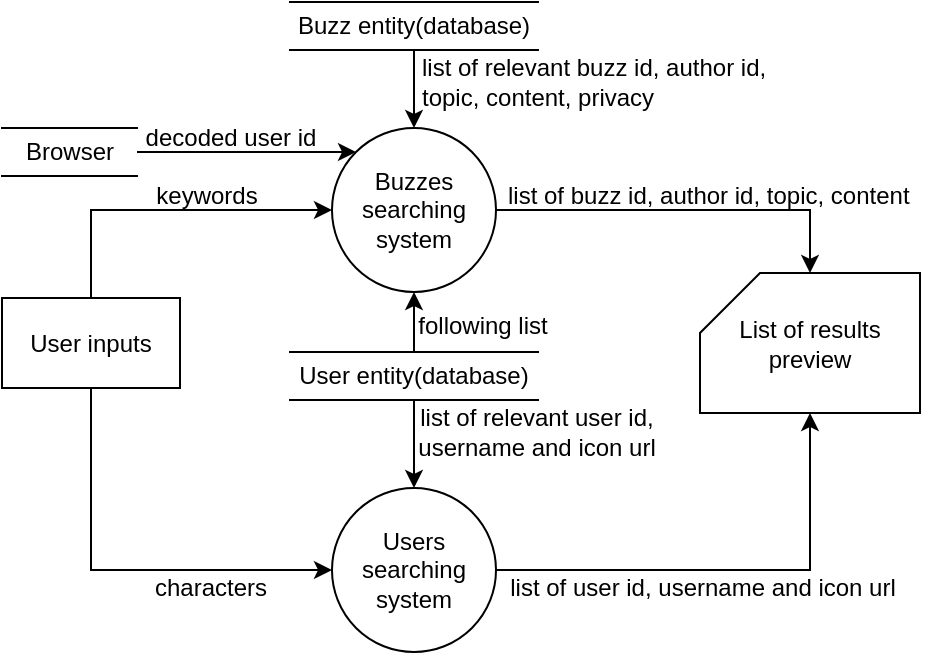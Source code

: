 <mxfile version="20.8.23" type="github">
  <diagram name="Page-1" id="9YmloKGF_sG4EpKnLpjf">
    <mxGraphModel dx="1164" dy="608" grid="0" gridSize="10" guides="1" tooltips="1" connect="1" arrows="1" fold="1" page="1" pageScale="1" pageWidth="1169" pageHeight="827" math="0" shadow="0">
      <root>
        <mxCell id="0" />
        <mxCell id="1" parent="0" />
        <mxCell id="pohXRElBlYt3h0nsoJPt-40" style="edgeStyle=orthogonalEdgeStyle;rounded=0;orthogonalLoop=1;jettySize=auto;html=1;exitX=1;exitY=0.5;exitDx=0;exitDy=0;entryX=0.5;entryY=0;entryDx=0;entryDy=0;entryPerimeter=0;" parent="1" source="pohXRElBlYt3h0nsoJPt-42" target="pohXRElBlYt3h0nsoJPt-46" edge="1">
          <mxGeometry relative="1" as="geometry">
            <mxPoint x="557" y="348" as="targetPoint" />
          </mxGeometry>
        </mxCell>
        <mxCell id="pohXRElBlYt3h0nsoJPt-42" value="Buzzes searching system" style="ellipse;whiteSpace=wrap;html=1;aspect=fixed;" parent="1" vertex="1">
          <mxGeometry x="376" y="308" width="82" height="82" as="geometry" />
        </mxCell>
        <mxCell id="iflKEvrKNkhP66vfgCcD-20" style="edgeStyle=orthogonalEdgeStyle;rounded=0;orthogonalLoop=1;jettySize=auto;html=1;exitX=0.5;exitY=1;exitDx=0;exitDy=0;" parent="1" source="pohXRElBlYt3h0nsoJPt-44" target="pohXRElBlYt3h0nsoJPt-42" edge="1">
          <mxGeometry relative="1" as="geometry" />
        </mxCell>
        <mxCell id="pohXRElBlYt3h0nsoJPt-44" value="Buzz entity(database)" style="shape=partialRectangle;whiteSpace=wrap;html=1;left=0;right=0;fillColor=none;" parent="1" vertex="1">
          <mxGeometry x="355" y="245" width="124" height="24" as="geometry" />
        </mxCell>
        <mxCell id="pohXRElBlYt3h0nsoJPt-46" value="List of results preview" style="shape=card;whiteSpace=wrap;html=1;" parent="1" vertex="1">
          <mxGeometry x="560" y="380.5" width="110" height="70" as="geometry" />
        </mxCell>
        <mxCell id="pohXRElBlYt3h0nsoJPt-47" value="keywords" style="text;html=1;align=center;verticalAlign=middle;resizable=0;points=[];autosize=1;strokeColor=none;fillColor=none;" parent="1" vertex="1">
          <mxGeometry x="278" y="329" width="69" height="26" as="geometry" />
        </mxCell>
        <mxCell id="pohXRElBlYt3h0nsoJPt-50" value="list of relevant&amp;nbsp;buzz id, author id,&lt;br&gt;topic, content, privacy" style="text;html=1;align=left;verticalAlign=middle;resizable=0;points=[];autosize=1;strokeColor=none;fillColor=none;" parent="1" vertex="1">
          <mxGeometry x="418.5" y="265" width="190" height="40" as="geometry" />
        </mxCell>
        <mxCell id="iflKEvrKNkhP66vfgCcD-29" style="edgeStyle=orthogonalEdgeStyle;rounded=0;orthogonalLoop=1;jettySize=auto;html=1;exitX=0.5;exitY=0;exitDx=0;exitDy=0;entryX=0;entryY=0.5;entryDx=0;entryDy=0;" parent="1" source="iflKEvrKNkhP66vfgCcD-3" target="pohXRElBlYt3h0nsoJPt-42" edge="1">
          <mxGeometry relative="1" as="geometry" />
        </mxCell>
        <mxCell id="iflKEvrKNkhP66vfgCcD-30" style="edgeStyle=orthogonalEdgeStyle;rounded=0;orthogonalLoop=1;jettySize=auto;html=1;exitX=0.5;exitY=1;exitDx=0;exitDy=0;entryX=0;entryY=0.5;entryDx=0;entryDy=0;" parent="1" source="iflKEvrKNkhP66vfgCcD-3" target="iflKEvrKNkhP66vfgCcD-8" edge="1">
          <mxGeometry relative="1" as="geometry" />
        </mxCell>
        <mxCell id="iflKEvrKNkhP66vfgCcD-3" value="User inputs" style="rounded=0;whiteSpace=wrap;html=1;" parent="1" vertex="1">
          <mxGeometry x="211" y="393" width="89" height="45" as="geometry" />
        </mxCell>
        <mxCell id="iflKEvrKNkhP66vfgCcD-6" style="edgeStyle=orthogonalEdgeStyle;rounded=0;orthogonalLoop=1;jettySize=auto;html=1;exitX=1;exitY=0.5;exitDx=0;exitDy=0;entryX=0.5;entryY=1;entryDx=0;entryDy=0;entryPerimeter=0;" parent="1" source="iflKEvrKNkhP66vfgCcD-8" target="pohXRElBlYt3h0nsoJPt-46" edge="1">
          <mxGeometry relative="1" as="geometry">
            <mxPoint x="613.89" y="520.65" as="targetPoint" />
          </mxGeometry>
        </mxCell>
        <mxCell id="iflKEvrKNkhP66vfgCcD-8" value="Users searching system" style="ellipse;whiteSpace=wrap;html=1;aspect=fixed;" parent="1" vertex="1">
          <mxGeometry x="376" y="488" width="82" height="82" as="geometry" />
        </mxCell>
        <mxCell id="iflKEvrKNkhP66vfgCcD-19" style="edgeStyle=orthogonalEdgeStyle;rounded=0;orthogonalLoop=1;jettySize=auto;html=1;exitX=0.5;exitY=1;exitDx=0;exitDy=0;entryX=0.5;entryY=0;entryDx=0;entryDy=0;" parent="1" source="iflKEvrKNkhP66vfgCcD-10" target="iflKEvrKNkhP66vfgCcD-8" edge="1">
          <mxGeometry relative="1" as="geometry" />
        </mxCell>
        <mxCell id="iflKEvrKNkhP66vfgCcD-24" style="edgeStyle=orthogonalEdgeStyle;rounded=0;orthogonalLoop=1;jettySize=auto;html=1;exitX=0.5;exitY=0;exitDx=0;exitDy=0;entryX=0.5;entryY=1;entryDx=0;entryDy=0;" parent="1" source="iflKEvrKNkhP66vfgCcD-10" target="pohXRElBlYt3h0nsoJPt-42" edge="1">
          <mxGeometry relative="1" as="geometry" />
        </mxCell>
        <mxCell id="iflKEvrKNkhP66vfgCcD-10" value="User entity(database)" style="shape=partialRectangle;whiteSpace=wrap;html=1;left=0;right=0;fillColor=none;" parent="1" vertex="1">
          <mxGeometry x="355" y="420" width="124" height="24" as="geometry" />
        </mxCell>
        <mxCell id="iflKEvrKNkhP66vfgCcD-12" value="characters" style="text;html=1;align=center;verticalAlign=middle;resizable=0;points=[];autosize=1;strokeColor=none;fillColor=none;" parent="1" vertex="1">
          <mxGeometry x="278" y="525" width="74" height="26" as="geometry" />
        </mxCell>
        <mxCell id="iflKEvrKNkhP66vfgCcD-22" style="edgeStyle=orthogonalEdgeStyle;rounded=0;orthogonalLoop=1;jettySize=auto;html=1;exitX=1;exitY=0.5;exitDx=0;exitDy=0;entryX=0;entryY=0;entryDx=0;entryDy=0;" parent="1" source="iflKEvrKNkhP66vfgCcD-21" target="pohXRElBlYt3h0nsoJPt-42" edge="1">
          <mxGeometry relative="1" as="geometry" />
        </mxCell>
        <mxCell id="iflKEvrKNkhP66vfgCcD-21" value="Browser" style="shape=partialRectangle;whiteSpace=wrap;html=1;left=0;right=0;fillColor=none;" parent="1" vertex="1">
          <mxGeometry x="211" y="308" width="67.5" height="24" as="geometry" />
        </mxCell>
        <mxCell id="iflKEvrKNkhP66vfgCcD-23" value="decoded user id" style="text;html=1;align=center;verticalAlign=middle;resizable=0;points=[];autosize=1;strokeColor=none;fillColor=none;" parent="1" vertex="1">
          <mxGeometry x="273" y="300" width="103" height="26" as="geometry" />
        </mxCell>
        <mxCell id="iflKEvrKNkhP66vfgCcD-27" value="following list" style="text;html=1;align=center;verticalAlign=middle;resizable=0;points=[];autosize=1;strokeColor=none;fillColor=none;" parent="1" vertex="1">
          <mxGeometry x="409" y="394" width="83" height="26" as="geometry" />
        </mxCell>
        <mxCell id="iflKEvrKNkhP66vfgCcD-28" value="list of buzz id, author id,&amp;nbsp;topic, content" style="text;html=1;align=left;verticalAlign=middle;resizable=0;points=[];autosize=1;strokeColor=none;fillColor=none;" parent="1" vertex="1">
          <mxGeometry x="462" y="329" width="219" height="26" as="geometry" />
        </mxCell>
        <mxCell id="j2PoIiGOdRJyMPXFUcHl-1" value="list of user id, username and icon url" style="text;html=1;align=center;verticalAlign=middle;resizable=0;points=[];autosize=1;strokeColor=none;fillColor=none;" vertex="1" parent="1">
          <mxGeometry x="455" y="525" width="211" height="26" as="geometry" />
        </mxCell>
        <mxCell id="j2PoIiGOdRJyMPXFUcHl-3" value="list of relevant user id,&lt;br&gt;username and icon url" style="text;html=1;align=center;verticalAlign=middle;resizable=0;points=[];autosize=1;strokeColor=none;fillColor=none;" vertex="1" parent="1">
          <mxGeometry x="409" y="440" width="137" height="40" as="geometry" />
        </mxCell>
      </root>
    </mxGraphModel>
  </diagram>
</mxfile>
